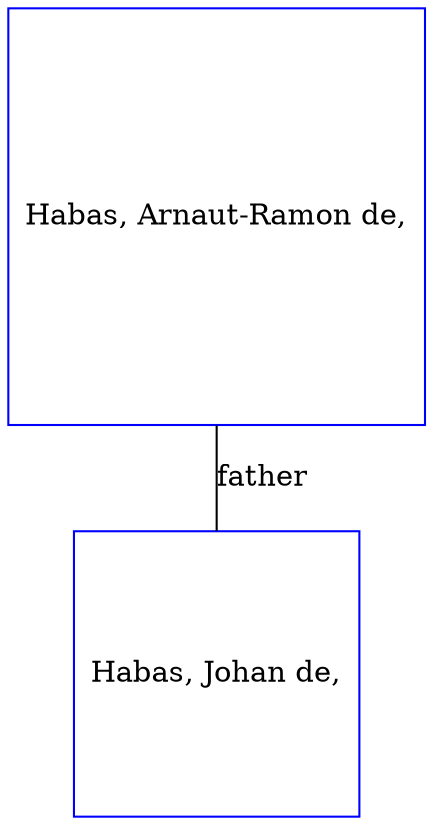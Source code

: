 digraph D {
    edge [dir=none];    node [shape=box];    "004296"   [label="Habas, Arnaut-Ramon de,", shape=box, regular=1, color="blue"] ;
"004293"   [label="Habas, Johan de,", shape=box, regular=1, color="blue"] ;
004296->004293 [label="father",arrowsize=0.0]; 
}